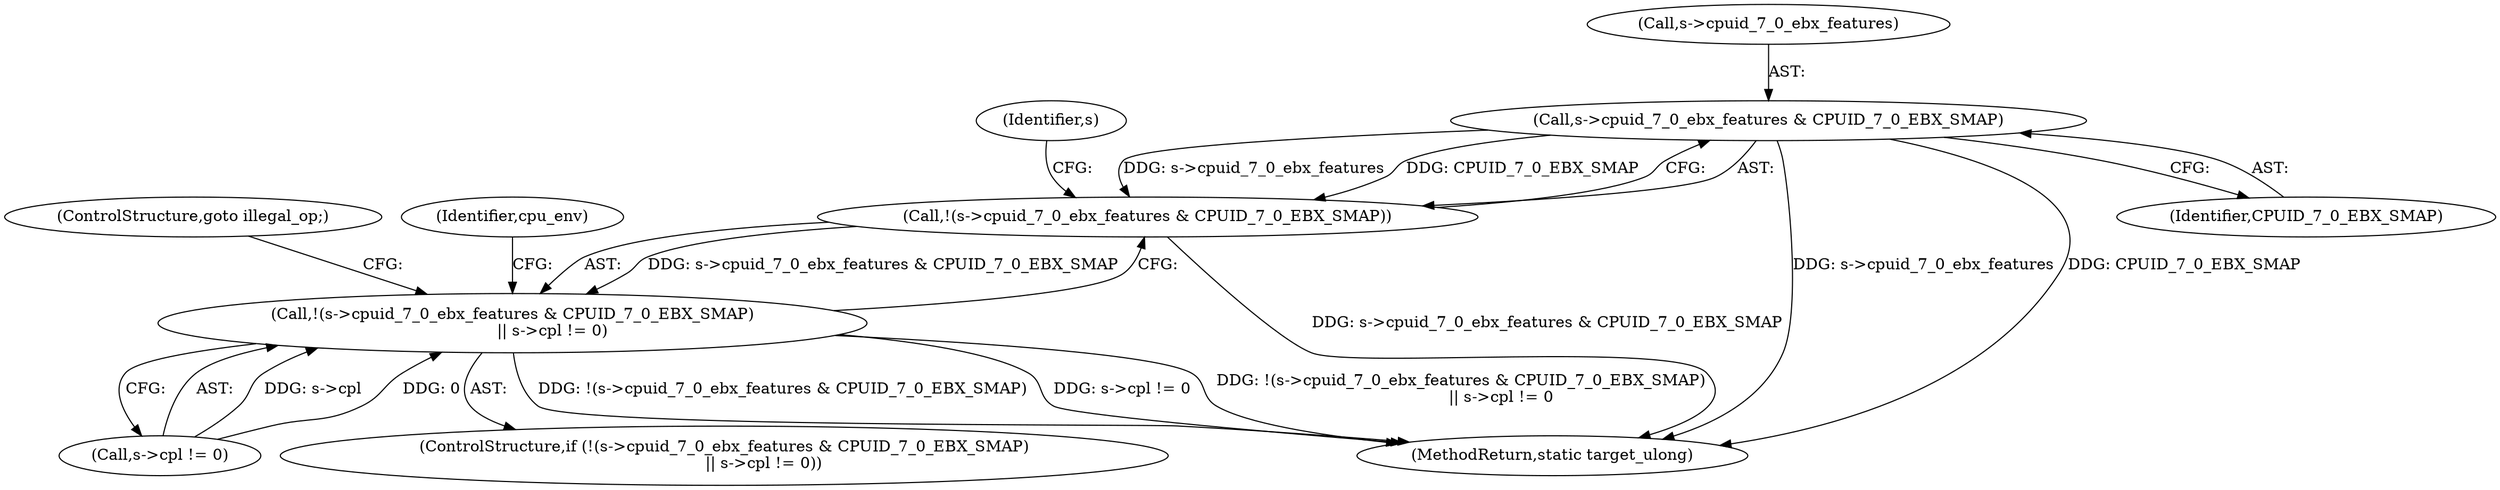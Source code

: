digraph "0_qemu_30663fd26c0307e414622c7a8607fbc04f92ec14@pointer" {
"1008632" [label="(Call,s->cpuid_7_0_ebx_features & CPUID_7_0_EBX_SMAP)"];
"1008631" [label="(Call,!(s->cpuid_7_0_ebx_features & CPUID_7_0_EBX_SMAP))"];
"1008630" [label="(Call,!(s->cpuid_7_0_ebx_features & CPUID_7_0_EBX_SMAP)\n                || s->cpl != 0)"];
"1011840" [label="(MethodReturn,static target_ulong)"];
"1008643" [label="(ControlStructure,goto illegal_op;)"];
"1008636" [label="(Identifier,CPUID_7_0_EBX_SMAP)"];
"1008630" [label="(Call,!(s->cpuid_7_0_ebx_features & CPUID_7_0_EBX_SMAP)\n                || s->cpl != 0)"];
"1008637" [label="(Call,s->cpl != 0)"];
"1008631" [label="(Call,!(s->cpuid_7_0_ebx_features & CPUID_7_0_EBX_SMAP))"];
"1008639" [label="(Identifier,s)"];
"1008633" [label="(Call,s->cpuid_7_0_ebx_features)"];
"1008629" [label="(ControlStructure,if (!(s->cpuid_7_0_ebx_features & CPUID_7_0_EBX_SMAP)\n                || s->cpl != 0))"];
"1008645" [label="(Identifier,cpu_env)"];
"1008632" [label="(Call,s->cpuid_7_0_ebx_features & CPUID_7_0_EBX_SMAP)"];
"1008632" -> "1008631"  [label="AST: "];
"1008632" -> "1008636"  [label="CFG: "];
"1008633" -> "1008632"  [label="AST: "];
"1008636" -> "1008632"  [label="AST: "];
"1008631" -> "1008632"  [label="CFG: "];
"1008632" -> "1011840"  [label="DDG: s->cpuid_7_0_ebx_features"];
"1008632" -> "1011840"  [label="DDG: CPUID_7_0_EBX_SMAP"];
"1008632" -> "1008631"  [label="DDG: s->cpuid_7_0_ebx_features"];
"1008632" -> "1008631"  [label="DDG: CPUID_7_0_EBX_SMAP"];
"1008631" -> "1008630"  [label="AST: "];
"1008639" -> "1008631"  [label="CFG: "];
"1008630" -> "1008631"  [label="CFG: "];
"1008631" -> "1011840"  [label="DDG: s->cpuid_7_0_ebx_features & CPUID_7_0_EBX_SMAP"];
"1008631" -> "1008630"  [label="DDG: s->cpuid_7_0_ebx_features & CPUID_7_0_EBX_SMAP"];
"1008630" -> "1008629"  [label="AST: "];
"1008630" -> "1008637"  [label="CFG: "];
"1008637" -> "1008630"  [label="AST: "];
"1008643" -> "1008630"  [label="CFG: "];
"1008645" -> "1008630"  [label="CFG: "];
"1008630" -> "1011840"  [label="DDG: !(s->cpuid_7_0_ebx_features & CPUID_7_0_EBX_SMAP)"];
"1008630" -> "1011840"  [label="DDG: s->cpl != 0"];
"1008630" -> "1011840"  [label="DDG: !(s->cpuid_7_0_ebx_features & CPUID_7_0_EBX_SMAP)\n                || s->cpl != 0"];
"1008637" -> "1008630"  [label="DDG: s->cpl"];
"1008637" -> "1008630"  [label="DDG: 0"];
}
